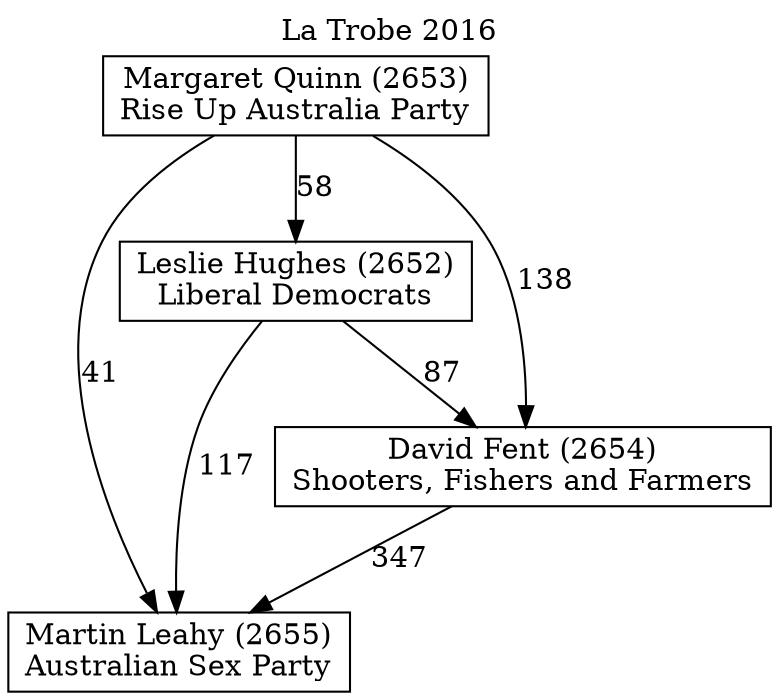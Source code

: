 // House preference flow
digraph "Martin Leahy (2655)_La Trobe_2016" {
	graph [label="La Trobe 2016" labelloc=t mclimit=10]
	node [shape=box]
	"Martin Leahy (2655)" [label="Martin Leahy (2655)
Australian Sex Party"]
	"Leslie Hughes (2652)" [label="Leslie Hughes (2652)
Liberal Democrats"]
	"David Fent (2654)" [label="David Fent (2654)
Shooters, Fishers and Farmers"]
	"Margaret Quinn (2653)" [label="Margaret Quinn (2653)
Rise Up Australia Party"]
	"Leslie Hughes (2652)" -> "David Fent (2654)" [label=87]
	"David Fent (2654)" -> "Martin Leahy (2655)" [label=347]
	"Margaret Quinn (2653)" -> "David Fent (2654)" [label=138]
	"Margaret Quinn (2653)" -> "Leslie Hughes (2652)" [label=58]
	"Leslie Hughes (2652)" -> "Martin Leahy (2655)" [label=117]
	"Margaret Quinn (2653)" -> "Martin Leahy (2655)" [label=41]
}
